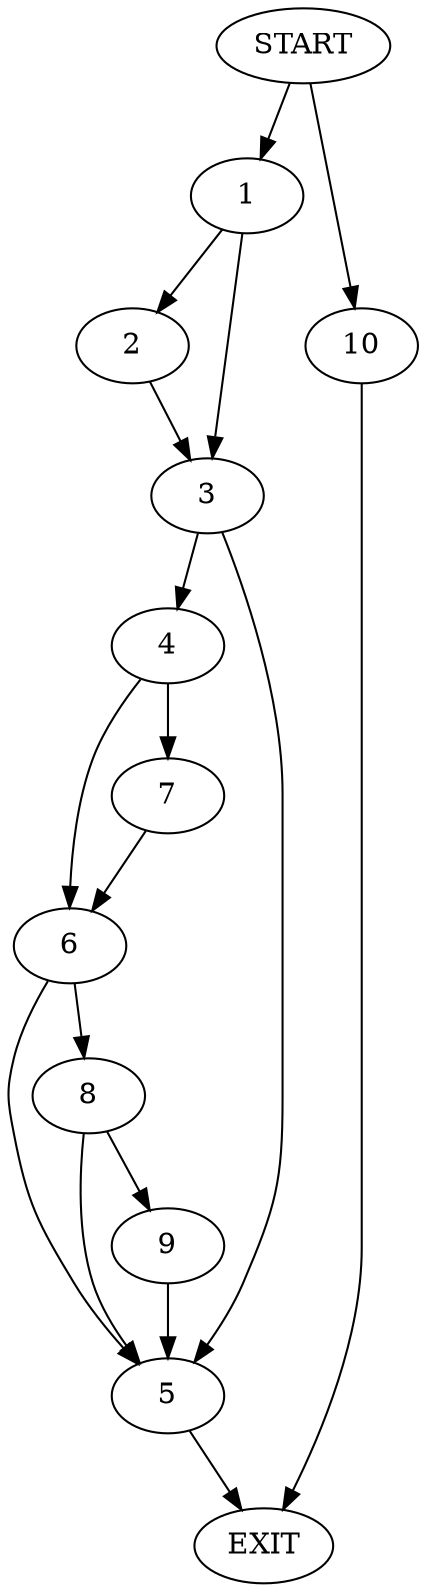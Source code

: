 digraph {
0 [label="START"]
11 [label="EXIT"]
0 -> 1
1 -> 2
1 -> 3
3 -> 4
3 -> 5
2 -> 3
4 -> 6
4 -> 7
5 -> 11
6 -> 8
6 -> 5
7 -> 6
8 -> 5
8 -> 9
9 -> 5
0 -> 10
10 -> 11
}

